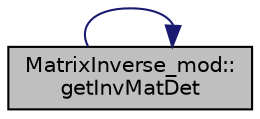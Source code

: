 digraph "MatrixInverse_mod::getInvMatDet"
{
 // LATEX_PDF_SIZE
  edge [fontname="Helvetica",fontsize="10",labelfontname="Helvetica",labelfontsize="10"];
  node [fontname="Helvetica",fontsize="10",shape=record];
  rankdir="RL";
  Node1 [label="MatrixInverse_mod::\lgetInvMatDet",height=0.2,width=0.4,color="black", fillcolor="grey75", style="filled", fontcolor="black",tooltip="Return the inverse matrix InverseMatrix of a (nd,nd) input matrix MatrixLU, and its determinant,..."];
  Node1 -> Node1 [dir="back",color="midnightblue",fontsize="10",style="solid",fontname="Helvetica"];
}
